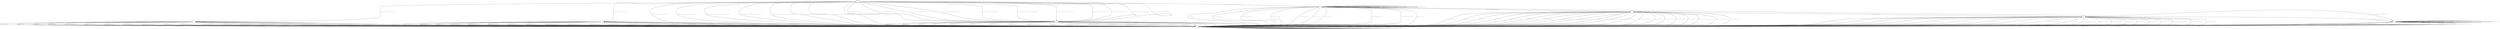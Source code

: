 digraph "Automata" {
splines=true;
sep="+150,150";
overlap=scalexy;
nodesep=2;
node [fontsize=11];

"0" [shape=doubleoctagon, style=filled, fillcolor=white, URL="0"];
"5" [shape=ellipse, style=filled, fillcolor=white, URL="5"];
"4" [shape=ellipse, style=filled, fillcolor=white, URL="4"];
"2" [shape=ellipse, style=filled, fillcolor=white, URL="2"];
"3" [shape=ellipse, style=filled, fillcolor=white, URL="3"];
"1" [shape=ellipse, style=filled, fillcolor=white, URL="1"];
"7" [shape=ellipse, style=filled, fillcolor=white, URL="7"];
"8" [shape=ellipse, style=filled, fillcolor=white, URL="8"];
"6" [shape=ellipse, style=filled, fillcolor=white, URL="6"];
"0" -> "1" [fontsize=5, label="Connection_preface / Settings_small_max_header_list_size,Window_update_size_inc_stream_0", URL="t0"];
"0" -> "3" [fontsize=5, label="Empty_settings / Settings_small_max_header_list_size,Window_update_size_inc_stream_0", URL="t1"];
"0" -> "2" [fontsize=5, label="Ping / Go_away_protocol_error,Settings_small_max_header_list_size,Window_update_size_inc_stream_0", URL="t2"];
"0" -> "2" [fontsize=5, label="Go_away_no_error / Go_away_protocol_error,Settings_small_max_header_list_size,Window_update_size_inc_stream_0", URL="t3"];
"0" -> "3" [fontsize=5, label="Headers_open_stream_1_end_headers / Settings_small_max_header_list_size,Window_update_size_inc_stream_0", URL="t4"];
"0" -> "3" [fontsize=5, label="Headers_open_stream_2_end_headers / Settings_small_max_header_list_size,Window_update_size_inc_stream_0", URL="t5"];
"0" -> "3" [fontsize=5, label="Headers_stream_1_end_stream / Settings_small_max_header_list_size,Window_update_size_inc_stream_0", URL="t6"];
"0" -> "3" [fontsize=5, label="Headers_stream_2_end_stream / Settings_small_max_header_list_size,Window_update_size_inc_stream_0", URL="t7"];
"0" -> "2" [fontsize=5, label="Headers_stream_1_end_stream_end_header_small_get / Go_away_protocol_error,Settings_small_max_header_list_size,Window_update_size_inc_stream_0", URL="t8"];
"0" -> "4" [fontsize=5, label="Rst_stream_0 / Settings_small_max_header_list_size,Window_update_size_inc_stream_0", URL="t9"];
"0" -> "3" [fontsize=5, label="Priority_stream_1_minimal_weight_depends_stream_0 / Settings_small_max_header_list_size,Window_update_size_inc_stream_0", URL="t10"];
"0" -> "3" [fontsize=5, label="Window_update_size_inc_0_stream_0 / Settings_small_max_header_list_size,Window_update_size_inc_stream_0", URL="t11"];
"0" -> "3" [fontsize=5, label="Continuation_stream_1 / Settings_small_max_header_list_size,Window_update_size_inc_stream_0", URL="t12"];
"0" -> "2" [fontsize=5, label="Continuation_stream_1_small_get_part2 / Go_away_protocol_error,Settings_small_max_header_list_size,Window_update_size_inc_stream_0", URL="t13"];
"0" -> "2" [fontsize=5, label="Continuation_stream_1_small_get_part3_end_stream / Go_away_protocol_error,Settings_small_max_header_list_size,Window_update_size_inc_stream_0", URL="t14"];
"0" -> "5" [fontsize=5, label="data_stream_1_empty / Settings_small_max_header_list_size,Window_update_size_inc_stream_0", URL="t15"];
"0" -> "3" [fontsize=5, label="Settings_invalid_push_value / Settings_small_max_header_list_size,Window_update_size_inc_stream_0", URL="t16"];
"0" -> "3" [fontsize=5, label="Settings_initial_max_frame_size / Settings_small_max_header_list_size,Window_update_size_inc_stream_0", URL="t17"];
"0" -> "3" [fontsize=5, label="Continuation_stream_3 / Settings_small_max_header_list_size,Window_update_size_inc_stream_0", URL="t18"];
"0" -> "2" [fontsize=5, label="Headers_stream_1_end_stream_end_header_small_get_part1_huffman / Go_away_protocol_error,Settings_small_max_header_list_size,Window_update_size_inc_stream_0", URL="t19"];
"0" -> "2" [fontsize=5, label="Go_away_protocol_error_001_last_stream_max / Go_away_protocol_error,Settings_small_max_header_list_size,Window_update_size_inc_stream_0", URL="t20"];
"0" -> "2" [fontsize=5, label="Go_away_protocol_error_001_flags / Go_away_protocol_error,Settings_small_max_header_list_size,Window_update_size_inc_stream_0", URL="t21"];
"5" -> "2" [fontsize=5, label="Connection_preface / Go_away_protocol_error", URL="t110"];
"5" -> "2" [fontsize=5, label="Empty_settings / Go_away_protocol_error", URL="t111"];
"5" -> "2" [fontsize=5, label="Ping / Go_away_protocol_error", URL="t112"];
"5" -> "2" [fontsize=5, label="Go_away_no_error / Go_away_protocol_error", URL="t113"];
"5" -> "2" [fontsize=5, label="Headers_open_stream_1_end_headers / Go_away_protocol_error", URL="t114"];
"5" -> "2" [fontsize=5, label="Headers_open_stream_2_end_headers / Go_away_protocol_error", URL="t115"];
"5" -> "2" [fontsize=5, label="Headers_stream_1_end_stream / Go_away_protocol_error", URL="t116"];
"5" -> "2" [fontsize=5, label="Headers_stream_2_end_stream / Go_away_protocol_error", URL="t117"];
"5" -> "2" [fontsize=5, label="Headers_stream_1_end_stream_end_header_small_get / Go_away_protocol_error", URL="t118"];
"5" -> "2" [fontsize=5, label="Rst_stream_0 / Go_away_protocol_error", URL="t119"];
"5" -> "2" [fontsize=5, label="Priority_stream_1_minimal_weight_depends_stream_0 / Go_away_protocol_error", URL="t120"];
"5" -> "2" [fontsize=5, label="Window_update_size_inc_0_stream_0 / Go_away_protocol_error", URL="t121"];
"5" -> "2" [fontsize=5, label="Continuation_stream_1 / Go_away_protocol_error", URL="t122"];
"5" -> "2" [fontsize=5, label="Continuation_stream_1_small_get_part2 / Go_away_protocol_error", URL="t123"];
"5" -> "2" [fontsize=5, label="Continuation_stream_1_small_get_part3_end_stream / Go_away_protocol_error", URL="t124"];
"5" -> "5" [fontsize=5, label="data_stream_1_empty / Empty Symbol", URL="t125"];
"5" -> "2" [fontsize=5, label="Settings_invalid_push_value / Go_away_protocol_error", URL="t126"];
"5" -> "2" [fontsize=5, label="Settings_initial_max_frame_size / Go_away_protocol_error", URL="t127"];
"5" -> "2" [fontsize=5, label="Continuation_stream_3 / Go_away_protocol_error", URL="t128"];
"5" -> "2" [fontsize=5, label="Headers_stream_1_end_stream_end_header_small_get_part1_huffman / Go_away_protocol_error", URL="t129"];
"5" -> "2" [fontsize=5, label="Go_away_protocol_error_001_last_stream_max / Go_away_protocol_error", URL="t130"];
"5" -> "2" [fontsize=5, label="Go_away_protocol_error_001_flags / Go_away_protocol_error", URL="t131"];
"4" -> "2" [fontsize=5, label="Connection_preface / Go_away_protocol_error", URL="t88"];
"4" -> "2" [fontsize=5, label="Empty_settings / Go_away_protocol_error", URL="t89"];
"4" -> "2" [fontsize=5, label="Ping / Go_away_protocol_error", URL="t90"];
"4" -> "2" [fontsize=5, label="Go_away_no_error / Go_away_protocol_error", URL="t91"];
"4" -> "2" [fontsize=5, label="Headers_open_stream_1_end_headers / Go_away_protocol_error", URL="t92"];
"4" -> "2" [fontsize=5, label="Headers_open_stream_2_end_headers / Go_away_protocol_error", URL="t93"];
"4" -> "2" [fontsize=5, label="Headers_stream_1_end_stream / Go_away_protocol_error", URL="t94"];
"4" -> "2" [fontsize=5, label="Headers_stream_2_end_stream / Go_away_protocol_error", URL="t95"];
"4" -> "2" [fontsize=5, label="Headers_stream_1_end_stream_end_header_small_get / Go_away_protocol_error", URL="t96"];
"4" -> "4" [fontsize=5, label="Rst_stream_0 / Empty Symbol", URL="t97"];
"4" -> "2" [fontsize=5, label="Priority_stream_1_minimal_weight_depends_stream_0 / Go_away_protocol_error", URL="t98"];
"4" -> "2" [fontsize=5, label="Window_update_size_inc_0_stream_0 / Go_away_protocol_error", URL="t99"];
"4" -> "2" [fontsize=5, label="Continuation_stream_1 / Go_away_protocol_error", URL="t100"];
"4" -> "2" [fontsize=5, label="Continuation_stream_1_small_get_part2 / Go_away_protocol_error", URL="t101"];
"4" -> "2" [fontsize=5, label="Continuation_stream_1_small_get_part3_end_stream / Go_away_protocol_error", URL="t102"];
"4" -> "2" [fontsize=5, label="data_stream_1_empty / Go_away_protocol_error", URL="t103"];
"4" -> "2" [fontsize=5, label="Settings_invalid_push_value / Go_away_protocol_error", URL="t104"];
"4" -> "2" [fontsize=5, label="Settings_initial_max_frame_size / Go_away_protocol_error", URL="t105"];
"4" -> "2" [fontsize=5, label="Continuation_stream_3 / Go_away_protocol_error", URL="t106"];
"4" -> "2" [fontsize=5, label="Headers_stream_1_end_stream_end_header_small_get_part1_huffman / Go_away_protocol_error", URL="t107"];
"4" -> "2" [fontsize=5, label="Go_away_protocol_error_001_last_stream_max / Go_away_protocol_error", URL="t108"];
"4" -> "2" [fontsize=5, label="Go_away_protocol_error_001_flags / Go_away_protocol_error", URL="t109"];
"2" -> "2" [fontsize=5, label="Connection_preface / Empty Symbol", URL="t44"];
"2" -> "2" [fontsize=5, label="Empty_settings / Empty Symbol", URL="t45"];
"2" -> "2" [fontsize=5, label="Ping / Empty Symbol", URL="t46"];
"2" -> "2" [fontsize=5, label="Go_away_no_error / Empty Symbol", URL="t47"];
"2" -> "2" [fontsize=5, label="Headers_open_stream_1_end_headers / Empty Symbol", URL="t48"];
"2" -> "2" [fontsize=5, label="Headers_open_stream_2_end_headers / Empty Symbol", URL="t49"];
"2" -> "2" [fontsize=5, label="Headers_stream_1_end_stream / Empty Symbol", URL="t50"];
"2" -> "2" [fontsize=5, label="Headers_stream_2_end_stream / Empty Symbol", URL="t51"];
"2" -> "2" [fontsize=5, label="Headers_stream_1_end_stream_end_header_small_get / Empty Symbol", URL="t52"];
"2" -> "2" [fontsize=5, label="Rst_stream_0 / Empty Symbol", URL="t53"];
"2" -> "2" [fontsize=5, label="Priority_stream_1_minimal_weight_depends_stream_0 / Empty Symbol", URL="t54"];
"2" -> "2" [fontsize=5, label="Window_update_size_inc_0_stream_0 / Empty Symbol", URL="t55"];
"2" -> "2" [fontsize=5, label="Continuation_stream_1 / Empty Symbol", URL="t56"];
"2" -> "2" [fontsize=5, label="Continuation_stream_1_small_get_part2 / Empty Symbol", URL="t57"];
"2" -> "2" [fontsize=5, label="Continuation_stream_1_small_get_part3_end_stream / Empty Symbol", URL="t58"];
"2" -> "2" [fontsize=5, label="data_stream_1_empty / Empty Symbol", URL="t59"];
"2" -> "2" [fontsize=5, label="Settings_invalid_push_value / Empty Symbol", URL="t60"];
"2" -> "2" [fontsize=5, label="Settings_initial_max_frame_size / Empty Symbol", URL="t61"];
"2" -> "2" [fontsize=5, label="Continuation_stream_3 / Empty Symbol", URL="t62"];
"2" -> "2" [fontsize=5, label="Headers_stream_1_end_stream_end_header_small_get_part1_huffman / Empty Symbol", URL="t63"];
"2" -> "2" [fontsize=5, label="Go_away_protocol_error_001_last_stream_max / Empty Symbol", URL="t64"];
"2" -> "2" [fontsize=5, label="Go_away_protocol_error_001_flags / Empty Symbol", URL="t65"];
"3" -> "2" [fontsize=5, label="Connection_preface / Go_away_protocol_error", URL="t66"];
"3" -> "2" [fontsize=5, label="Empty_settings / Go_away_protocol_error", URL="t67"];
"3" -> "2" [fontsize=5, label="Ping / Go_away_protocol_error", URL="t68"];
"3" -> "2" [fontsize=5, label="Go_away_no_error / Go_away_protocol_error", URL="t69"];
"3" -> "2" [fontsize=5, label="Headers_open_stream_1_end_headers / Go_away_protocol_error", URL="t70"];
"3" -> "2" [fontsize=5, label="Headers_open_stream_2_end_headers / Go_away_protocol_error", URL="t71"];
"3" -> "2" [fontsize=5, label="Headers_stream_1_end_stream / Go_away_protocol_error", URL="t72"];
"3" -> "2" [fontsize=5, label="Headers_stream_2_end_stream / Go_away_protocol_error", URL="t73"];
"3" -> "2" [fontsize=5, label="Headers_stream_1_end_stream_end_header_small_get / Go_away_protocol_error", URL="t74"];
"3" -> "2" [fontsize=5, label="Rst_stream_0 / Go_away_protocol_error", URL="t75"];
"3" -> "2" [fontsize=5, label="Priority_stream_1_minimal_weight_depends_stream_0 / Go_away_protocol_error", URL="t76"];
"3" -> "2" [fontsize=5, label="Window_update_size_inc_0_stream_0 / Go_away_protocol_error", URL="t77"];
"3" -> "2" [fontsize=5, label="Continuation_stream_1 / Go_away_protocol_error", URL="t78"];
"3" -> "2" [fontsize=5, label="Continuation_stream_1_small_get_part2 / Go_away_protocol_error", URL="t79"];
"3" -> "2" [fontsize=5, label="Continuation_stream_1_small_get_part3_end_stream / Go_away_protocol_error", URL="t80"];
"3" -> "2" [fontsize=5, label="data_stream_1_empty / Go_away_protocol_error", URL="t81"];
"3" -> "2" [fontsize=5, label="Settings_invalid_push_value / Go_away_protocol_error", URL="t82"];
"3" -> "2" [fontsize=5, label="Settings_initial_max_frame_size / Go_away_protocol_error", URL="t83"];
"3" -> "2" [fontsize=5, label="Continuation_stream_3 / Go_away_protocol_error", URL="t84"];
"3" -> "2" [fontsize=5, label="Headers_stream_1_end_stream_end_header_small_get_part1_huffman / Go_away_protocol_error", URL="t85"];
"3" -> "2" [fontsize=5, label="Go_away_protocol_error_001_last_stream_max / Go_away_protocol_error", URL="t86"];
"3" -> "2" [fontsize=5, label="Go_away_protocol_error_001_flags / Go_away_protocol_error", URL="t87"];
"1" -> "2" [fontsize=5, label="Connection_preface / Empty Symbol", URL="t22"];
"1" -> "1" [fontsize=5, label="Empty_settings / Empty_settings_ack", URL="t23"];
"1" -> "1" [fontsize=5, label="Ping / Ping_ack", URL="t24"];
"1" -> "1" [fontsize=5, label="Go_away_no_error / Empty Symbol", URL="t25"];
"1" -> "2" [fontsize=5, label="Headers_open_stream_1_end_headers / Go_away_frame_size_error", URL="t26"];
"1" -> "2" [fontsize=5, label="Headers_open_stream_2_end_headers / Go_away_frame_size_error", URL="t27"];
"1" -> "2" [fontsize=5, label="Headers_stream_1_end_stream / Go_away_frame_size_error", URL="t28"];
"1" -> "2" [fontsize=5, label="Headers_stream_2_end_stream / Go_away_frame_size_error", URL="t29"];
"1" -> "6" [fontsize=5, label="Headers_stream_1_end_stream_end_header_small_get / Headers_open_stream_1_end_headers,Data_stream1_index_html", URL="t30"];
"1" -> "2" [fontsize=5, label="Rst_stream_0 / Go_away_protocol_error", URL="t31"];
"1" -> "1" [fontsize=5, label="Priority_stream_1_minimal_weight_depends_stream_0 / Empty Symbol", URL="t32"];
"1" -> "1" [fontsize=5, label="Window_update_size_inc_0_stream_0 / Empty Symbol", URL="t33"];
"1" -> "2" [fontsize=5, label="Continuation_stream_1 / Go_away_protocol_error", URL="t34"];
"1" -> "2" [fontsize=5, label="Continuation_stream_1_small_get_part2 / Go_away_protocol_error", URL="t35"];
"1" -> "2" [fontsize=5, label="Continuation_stream_1_small_get_part3_end_stream / Go_away_protocol_error", URL="t36"];
"1" -> "1" [fontsize=5, label="data_stream_1_empty / Empty Symbol", URL="t37"];
"1" -> "1" [fontsize=5, label="Settings_invalid_push_value / Empty_settings_ack", URL="t38"];
"1" -> "1" [fontsize=5, label="Settings_initial_max_frame_size / Empty_settings_ack", URL="t39"];
"1" -> "2" [fontsize=5, label="Continuation_stream_3 / Go_away_protocol_error", URL="t40"];
"1" -> "7" [fontsize=5, label="Headers_stream_1_end_stream_end_header_small_get_part1_huffman / Empty Symbol", URL="t41"];
"1" -> "1" [fontsize=5, label="Go_away_protocol_error_001_last_stream_max / Empty Symbol", URL="t42"];
"1" -> "1" [fontsize=5, label="Go_away_protocol_error_001_flags / Empty Symbol", URL="t43"];
"7" -> "2" [fontsize=5, label="Connection_preface / Go_away_protocol_error", URL="t154"];
"7" -> "2" [fontsize=5, label="Empty_settings / Go_away_protocol_error", URL="t155"];
"7" -> "2" [fontsize=5, label="Ping / Go_away_protocol_error", URL="t156"];
"7" -> "2" [fontsize=5, label="Go_away_no_error / Go_away_protocol_error", URL="t157"];
"7" -> "2" [fontsize=5, label="Headers_open_stream_1_end_headers / Go_away_protocol_error", URL="t158"];
"7" -> "2" [fontsize=5, label="Headers_open_stream_2_end_headers / Go_away_protocol_error", URL="t159"];
"7" -> "2" [fontsize=5, label="Headers_stream_1_end_stream / Go_away_protocol_error", URL="t160"];
"7" -> "2" [fontsize=5, label="Headers_stream_2_end_stream / Go_away_protocol_error", URL="t161"];
"7" -> "2" [fontsize=5, label="Headers_stream_1_end_stream_end_header_small_get / Go_away_protocol_error", URL="t162"];
"7" -> "2" [fontsize=5, label="Rst_stream_0 / Go_away_protocol_error", URL="t163"];
"7" -> "2" [fontsize=5, label="Priority_stream_1_minimal_weight_depends_stream_0 / Go_away_protocol_error", URL="t164"];
"7" -> "2" [fontsize=5, label="Window_update_size_inc_0_stream_0 / Go_away_protocol_error", URL="t165"];
"7" -> "7" [fontsize=5, label="Continuation_stream_1 / Empty Symbol", URL="t166"];
"7" -> "8" [fontsize=5, label="Continuation_stream_1_small_get_part2 / Empty Symbol", URL="t167"];
"7" -> "2" [fontsize=5, label="Continuation_stream_1_small_get_part3_end_stream / Go_away_frame_size_error", URL="t168"];
"7" -> "2" [fontsize=5, label="data_stream_1_empty / Go_away_protocol_error", URL="t169"];
"7" -> "2" [fontsize=5, label="Settings_invalid_push_value / Go_away_protocol_error", URL="t170"];
"7" -> "2" [fontsize=5, label="Settings_initial_max_frame_size / Go_away_protocol_error", URL="t171"];
"7" -> "2" [fontsize=5, label="Continuation_stream_3 / Go_away_protocol_error", URL="t172"];
"7" -> "2" [fontsize=5, label="Headers_stream_1_end_stream_end_header_small_get_part1_huffman / Go_away_protocol_error", URL="t173"];
"7" -> "2" [fontsize=5, label="Go_away_protocol_error_001_last_stream_max / Go_away_protocol_error", URL="t174"];
"7" -> "2" [fontsize=5, label="Go_away_protocol_error_001_flags / Go_away_protocol_error", URL="t175"];
"8" -> "2" [fontsize=5, label="Connection_preface / Go_away_protocol_error", URL="t176"];
"8" -> "2" [fontsize=5, label="Empty_settings / Go_away_protocol_error", URL="t177"];
"8" -> "2" [fontsize=5, label="Ping / Go_away_protocol_error", URL="t178"];
"8" -> "2" [fontsize=5, label="Go_away_no_error / Go_away_protocol_error", URL="t179"];
"8" -> "2" [fontsize=5, label="Headers_open_stream_1_end_headers / Go_away_protocol_error", URL="t180"];
"8" -> "2" [fontsize=5, label="Headers_open_stream_2_end_headers / Go_away_protocol_error", URL="t181"];
"8" -> "2" [fontsize=5, label="Headers_stream_1_end_stream / Go_away_protocol_error", URL="t182"];
"8" -> "2" [fontsize=5, label="Headers_stream_2_end_stream / Go_away_protocol_error", URL="t183"];
"8" -> "2" [fontsize=5, label="Headers_stream_1_end_stream_end_header_small_get / Go_away_protocol_error", URL="t184"];
"8" -> "2" [fontsize=5, label="Rst_stream_0 / Go_away_protocol_error", URL="t185"];
"8" -> "2" [fontsize=5, label="Priority_stream_1_minimal_weight_depends_stream_0 / Go_away_protocol_error", URL="t186"];
"8" -> "2" [fontsize=5, label="Window_update_size_inc_0_stream_0 / Go_away_protocol_error", URL="t187"];
"8" -> "8" [fontsize=5, label="Continuation_stream_1 / Empty Symbol", URL="t188"];
"8" -> "2" [fontsize=5, label="Continuation_stream_1_small_get_part2 / Go_away_compression_error", URL="t189"];
"8" -> "6" [fontsize=5, label="Continuation_stream_1_small_get_part3_end_stream / Headers_open_stream_1_end_headers,Data_stream1_index_html", URL="t190"];
"8" -> "2" [fontsize=5, label="data_stream_1_empty / Go_away_protocol_error", URL="t191"];
"8" -> "2" [fontsize=5, label="Settings_invalid_push_value / Go_away_protocol_error", URL="t192"];
"8" -> "2" [fontsize=5, label="Settings_initial_max_frame_size / Go_away_protocol_error", URL="t193"];
"8" -> "2" [fontsize=5, label="Continuation_stream_3 / Go_away_protocol_error", URL="t194"];
"8" -> "2" [fontsize=5, label="Headers_stream_1_end_stream_end_header_small_get_part1_huffman / Go_away_protocol_error", URL="t195"];
"8" -> "2" [fontsize=5, label="Go_away_protocol_error_001_last_stream_max / Go_away_protocol_error", URL="t196"];
"8" -> "2" [fontsize=5, label="Go_away_protocol_error_001_flags / Go_away_protocol_error", URL="t197"];
"6" -> "2" [fontsize=5, label="Connection_preface / Empty Symbol", URL="t132"];
"6" -> "6" [fontsize=5, label="Empty_settings / Empty_settings_ack", URL="t133"];
"6" -> "6" [fontsize=5, label="Ping / Ping_ack", URL="t134"];
"6" -> "6" [fontsize=5, label="Go_away_no_error / Empty Symbol", URL="t135"];
"6" -> "2" [fontsize=5, label="Headers_open_stream_1_end_headers / Go_away_frame_size_error", URL="t136"];
"6" -> "2" [fontsize=5, label="Headers_open_stream_2_end_headers / Go_away_frame_size_error", URL="t137"];
"6" -> "2" [fontsize=5, label="Headers_stream_1_end_stream / Go_away_frame_size_error", URL="t138"];
"6" -> "2" [fontsize=5, label="Headers_stream_2_end_stream / Go_away_frame_size_error", URL="t139"];
"6" -> "2" [fontsize=5, label="Headers_stream_1_end_stream_end_header_small_get / Go_away_protocol_error", URL="t140"];
"6" -> "2" [fontsize=5, label="Rst_stream_0 / Go_away_protocol_error", URL="t141"];
"6" -> "6" [fontsize=5, label="Priority_stream_1_minimal_weight_depends_stream_0 / Empty Symbol", URL="t142"];
"6" -> "6" [fontsize=5, label="Window_update_size_inc_0_stream_0 / Empty Symbol", URL="t143"];
"6" -> "2" [fontsize=5, label="Continuation_stream_1 / Go_away_protocol_error", URL="t144"];
"6" -> "2" [fontsize=5, label="Continuation_stream_1_small_get_part2 / Go_away_protocol_error", URL="t145"];
"6" -> "2" [fontsize=5, label="Continuation_stream_1_small_get_part3_end_stream / Go_away_protocol_error", URL="t146"];
"6" -> "6" [fontsize=5, label="data_stream_1_empty / Empty Symbol", URL="t147"];
"6" -> "6" [fontsize=5, label="Settings_invalid_push_value / Empty_settings_ack", URL="t148"];
"6" -> "6" [fontsize=5, label="Settings_initial_max_frame_size / Empty_settings_ack", URL="t149"];
"6" -> "2" [fontsize=5, label="Continuation_stream_3 / Go_away_protocol_error", URL="t150"];
"6" -> "2" [fontsize=5, label="Headers_stream_1_end_stream_end_header_small_get_part1_huffman / Go_away_protocol_error", URL="t151"];
"6" -> "6" [fontsize=5, label="Go_away_protocol_error_001_last_stream_max / Empty Symbol", URL="t152"];
"6" -> "6" [fontsize=5, label="Go_away_protocol_error_001_flags / Empty Symbol", URL="t153"];
}
